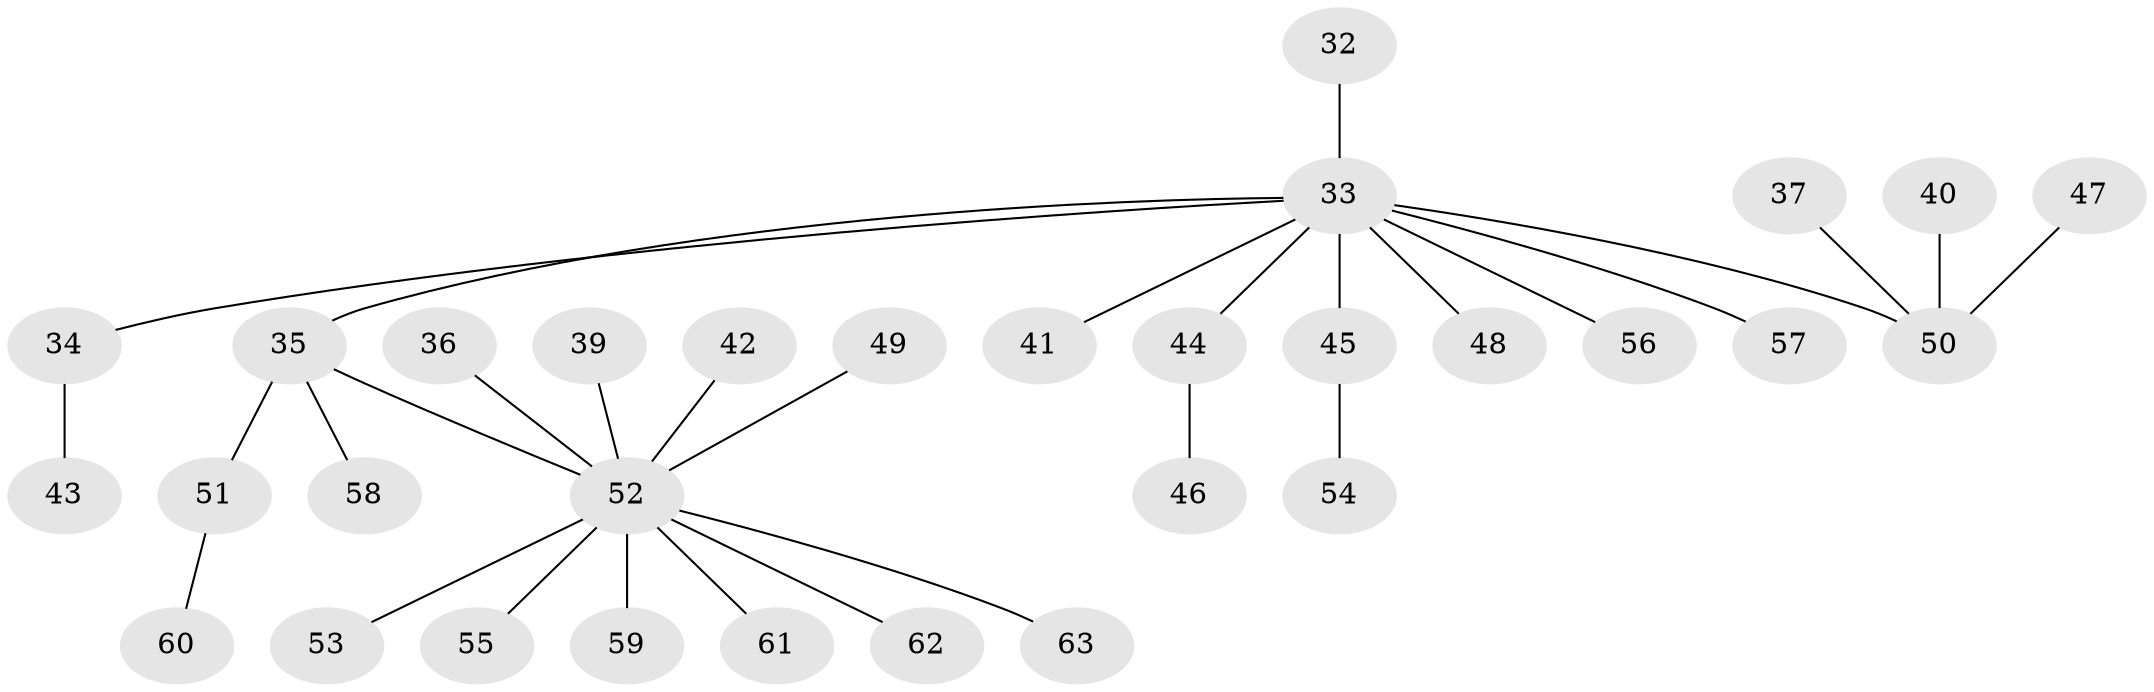 // original degree distribution, {6: 0.015873015873015872, 4: 0.031746031746031744, 3: 0.12698412698412698, 7: 0.015873015873015872, 9: 0.015873015873015872, 1: 0.5238095238095238, 2: 0.25396825396825395, 5: 0.015873015873015872}
// Generated by graph-tools (version 1.1) at 2025/52/03/09/25 04:52:47]
// undirected, 31 vertices, 30 edges
graph export_dot {
graph [start="1"]
  node [color=gray90,style=filled];
  32;
  33 [super="+18+20+16+7"];
  34;
  35 [super="+8+21+23+30"];
  36;
  37;
  39;
  40;
  41;
  42 [super="+17"];
  43;
  44;
  45 [super="+38"];
  46;
  47;
  48;
  49;
  50 [super="+29"];
  51;
  52 [super="+31+13+22+25+28+26"];
  53;
  54;
  55;
  56;
  57;
  58;
  59;
  60;
  61;
  62;
  63;
  32 -- 33;
  33 -- 41;
  33 -- 57;
  33 -- 34;
  33 -- 44;
  33 -- 48;
  33 -- 56;
  33 -- 45;
  33 -- 35;
  33 -- 50;
  34 -- 43;
  35 -- 58;
  35 -- 51;
  35 -- 52;
  36 -- 52;
  37 -- 50;
  39 -- 52;
  40 -- 50;
  42 -- 52;
  44 -- 46;
  45 -- 54;
  47 -- 50;
  49 -- 52;
  51 -- 60;
  52 -- 62;
  52 -- 59;
  52 -- 61;
  52 -- 55;
  52 -- 53;
  52 -- 63;
}
